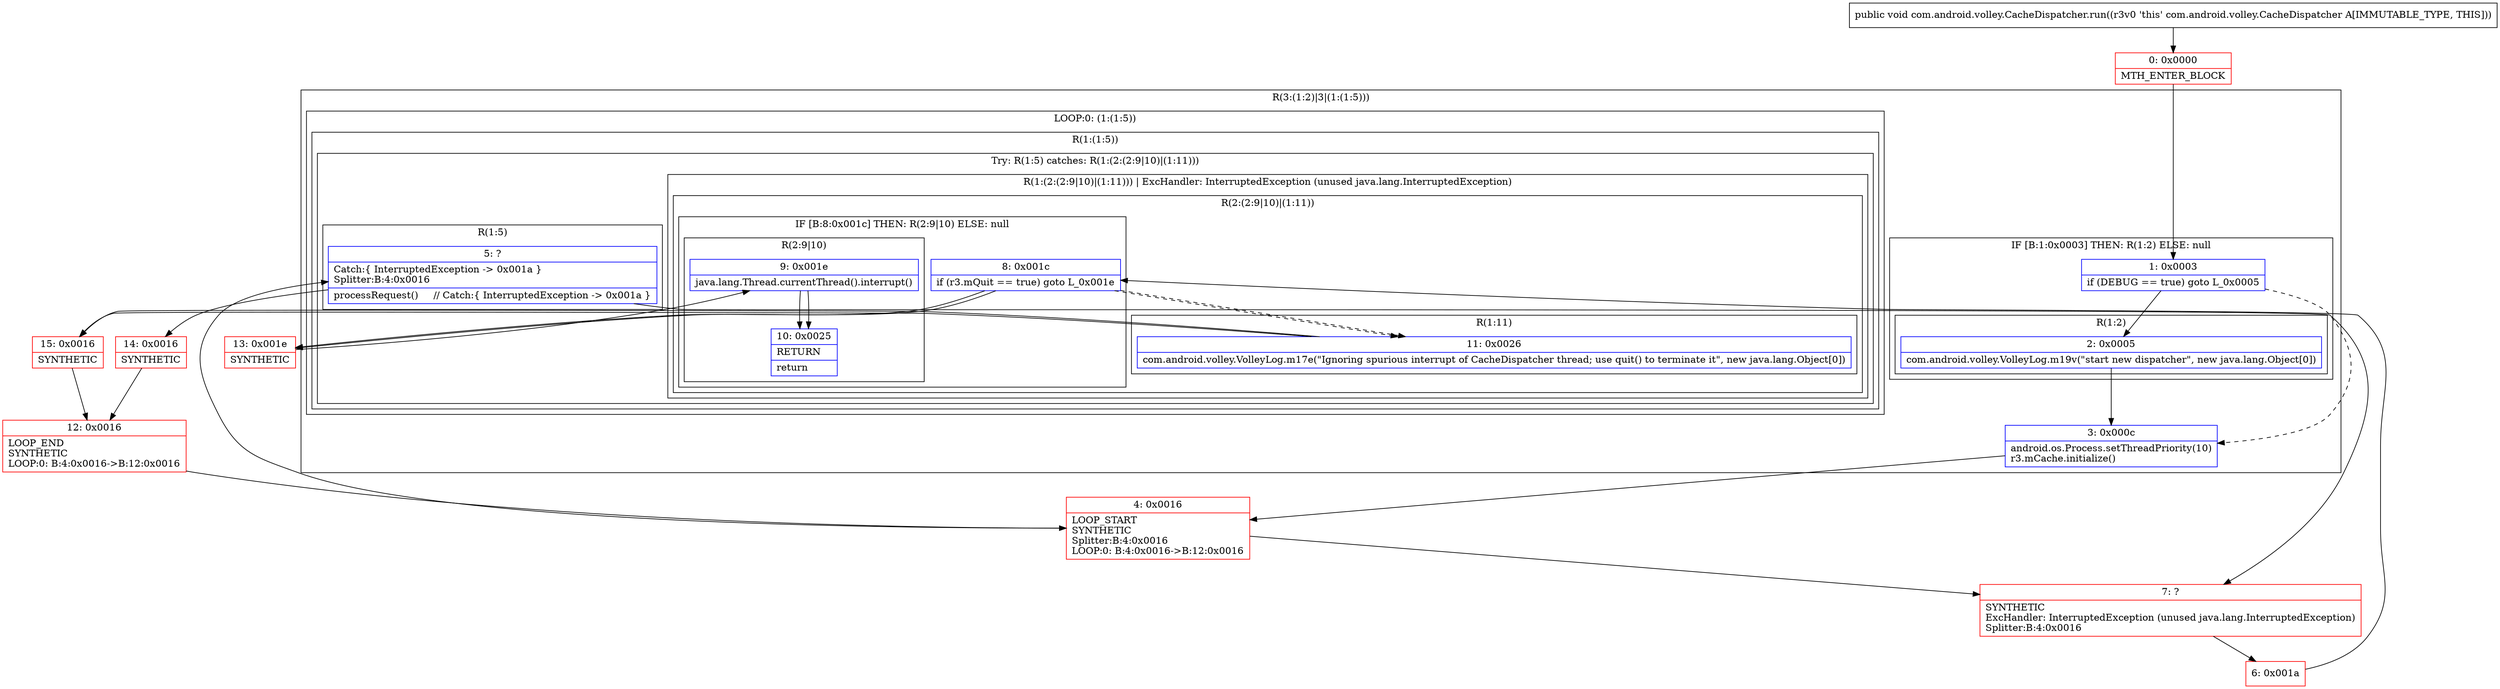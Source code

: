 digraph "CFG forcom.android.volley.CacheDispatcher.run()V" {
subgraph cluster_Region_314838252 {
label = "R(3:(1:2)|3|(1:(1:5)))";
node [shape=record,color=blue];
subgraph cluster_IfRegion_1381547710 {
label = "IF [B:1:0x0003] THEN: R(1:2) ELSE: null";
node [shape=record,color=blue];
Node_1 [shape=record,label="{1\:\ 0x0003|if (DEBUG == true) goto L_0x0005\l}"];
subgraph cluster_Region_1834702435 {
label = "R(1:2)";
node [shape=record,color=blue];
Node_2 [shape=record,label="{2\:\ 0x0005|com.android.volley.VolleyLog.m19v(\"start new dispatcher\", new java.lang.Object[0])\l}"];
}
}
Node_3 [shape=record,label="{3\:\ 0x000c|android.os.Process.setThreadPriority(10)\lr3.mCache.initialize()\l}"];
subgraph cluster_LoopRegion_1706624007 {
label = "LOOP:0: (1:(1:5))";
node [shape=record,color=blue];
subgraph cluster_Region_1470682928 {
label = "R(1:(1:5))";
node [shape=record,color=blue];
subgraph cluster_TryCatchRegion_1083326005 {
label = "Try: R(1:5) catches: R(1:(2:(2:9|10)|(1:11)))";
node [shape=record,color=blue];
subgraph cluster_Region_2009956362 {
label = "R(1:5)";
node [shape=record,color=blue];
Node_5 [shape=record,label="{5\:\ ?|Catch:\{ InterruptedException \-\> 0x001a \}\lSplitter:B:4:0x0016\l|processRequest()     \/\/ Catch:\{ InterruptedException \-\> 0x001a \}\l}"];
}
subgraph cluster_Region_1517890504 {
label = "R(1:(2:(2:9|10)|(1:11))) | ExcHandler: InterruptedException (unused java.lang.InterruptedException)\l";
node [shape=record,color=blue];
subgraph cluster_Region_1266247392 {
label = "R(2:(2:9|10)|(1:11))";
node [shape=record,color=blue];
subgraph cluster_IfRegion_441162284 {
label = "IF [B:8:0x001c] THEN: R(2:9|10) ELSE: null";
node [shape=record,color=blue];
Node_8 [shape=record,label="{8\:\ 0x001c|if (r3.mQuit == true) goto L_0x001e\l}"];
subgraph cluster_Region_27100351 {
label = "R(2:9|10)";
node [shape=record,color=blue];
Node_9 [shape=record,label="{9\:\ 0x001e|java.lang.Thread.currentThread().interrupt()\l}"];
Node_10 [shape=record,label="{10\:\ 0x0025|RETURN\l|return\l}"];
}
}
subgraph cluster_Region_304728111 {
label = "R(1:11)";
node [shape=record,color=blue];
Node_11 [shape=record,label="{11\:\ 0x0026|com.android.volley.VolleyLog.m17e(\"Ignoring spurious interrupt of CacheDispatcher thread; use quit() to terminate it\", new java.lang.Object[0])\l}"];
}
}
}
}
}
}
}
subgraph cluster_Region_1517890504 {
label = "R(1:(2:(2:9|10)|(1:11))) | ExcHandler: InterruptedException (unused java.lang.InterruptedException)\l";
node [shape=record,color=blue];
subgraph cluster_Region_1266247392 {
label = "R(2:(2:9|10)|(1:11))";
node [shape=record,color=blue];
subgraph cluster_IfRegion_441162284 {
label = "IF [B:8:0x001c] THEN: R(2:9|10) ELSE: null";
node [shape=record,color=blue];
Node_8 [shape=record,label="{8\:\ 0x001c|if (r3.mQuit == true) goto L_0x001e\l}"];
subgraph cluster_Region_27100351 {
label = "R(2:9|10)";
node [shape=record,color=blue];
Node_9 [shape=record,label="{9\:\ 0x001e|java.lang.Thread.currentThread().interrupt()\l}"];
Node_10 [shape=record,label="{10\:\ 0x0025|RETURN\l|return\l}"];
}
}
subgraph cluster_Region_304728111 {
label = "R(1:11)";
node [shape=record,color=blue];
Node_11 [shape=record,label="{11\:\ 0x0026|com.android.volley.VolleyLog.m17e(\"Ignoring spurious interrupt of CacheDispatcher thread; use quit() to terminate it\", new java.lang.Object[0])\l}"];
}
}
}
Node_0 [shape=record,color=red,label="{0\:\ 0x0000|MTH_ENTER_BLOCK\l}"];
Node_4 [shape=record,color=red,label="{4\:\ 0x0016|LOOP_START\lSYNTHETIC\lSplitter:B:4:0x0016\lLOOP:0: B:4:0x0016\-\>B:12:0x0016\l}"];
Node_6 [shape=record,color=red,label="{6\:\ 0x001a}"];
Node_7 [shape=record,color=red,label="{7\:\ ?|SYNTHETIC\lExcHandler: InterruptedException (unused java.lang.InterruptedException)\lSplitter:B:4:0x0016\l}"];
Node_12 [shape=record,color=red,label="{12\:\ 0x0016|LOOP_END\lSYNTHETIC\lLOOP:0: B:4:0x0016\-\>B:12:0x0016\l}"];
Node_13 [shape=record,color=red,label="{13\:\ 0x001e|SYNTHETIC\l}"];
Node_14 [shape=record,color=red,label="{14\:\ 0x0016|SYNTHETIC\l}"];
Node_15 [shape=record,color=red,label="{15\:\ 0x0016|SYNTHETIC\l}"];
MethodNode[shape=record,label="{public void com.android.volley.CacheDispatcher.run((r3v0 'this' com.android.volley.CacheDispatcher A[IMMUTABLE_TYPE, THIS])) }"];
MethodNode -> Node_0;
Node_1 -> Node_2;
Node_1 -> Node_3[style=dashed];
Node_2 -> Node_3;
Node_3 -> Node_4;
Node_5 -> Node_7;
Node_5 -> Node_14;
Node_8 -> Node_11[style=dashed];
Node_8 -> Node_13;
Node_9 -> Node_10;
Node_11 -> Node_15;
Node_8 -> Node_11[style=dashed];
Node_8 -> Node_13;
Node_9 -> Node_10;
Node_11 -> Node_15;
Node_0 -> Node_1;
Node_4 -> Node_5;
Node_4 -> Node_7;
Node_6 -> Node_8;
Node_7 -> Node_6;
Node_12 -> Node_4;
Node_13 -> Node_9;
Node_14 -> Node_12;
Node_15 -> Node_12;
}

